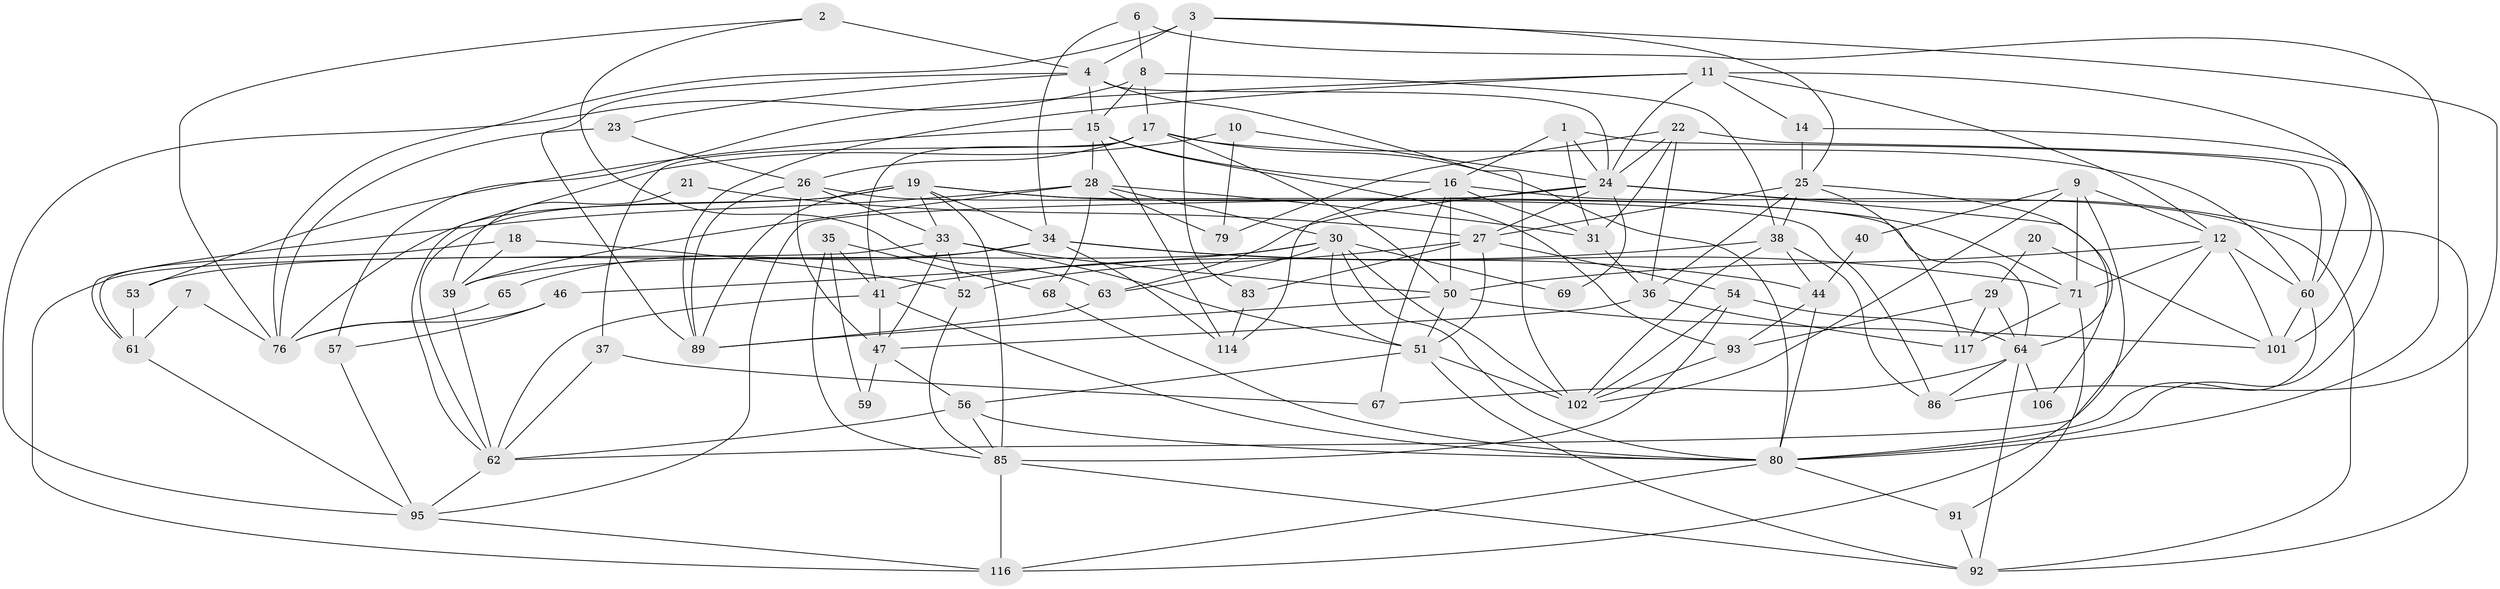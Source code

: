 // Generated by graph-tools (version 1.1) at 2025/52/02/27/25 19:52:07]
// undirected, 76 vertices, 190 edges
graph export_dot {
graph [start="1"]
  node [color=gray90,style=filled];
  1;
  2;
  3 [super="+43"];
  4 [super="+5"];
  6 [super="+13"];
  7;
  8 [super="+32"];
  9 [super="+70"];
  10;
  11 [super="+99"];
  12 [super="+45"];
  14;
  15 [super="+81"];
  16 [super="+110"];
  17 [super="+42"];
  18;
  19 [super="+77"];
  20;
  21;
  22;
  23;
  24 [super="+49"];
  25 [super="+107"];
  26 [super="+109"];
  27 [super="+48"];
  28 [super="+73"];
  29 [super="+74"];
  30 [super="+87"];
  31;
  33 [super="+98"];
  34 [super="+90"];
  35;
  36 [super="+105"];
  37;
  38 [super="+66"];
  39 [super="+82"];
  40;
  41 [super="+118"];
  44 [super="+78"];
  46;
  47 [super="+88"];
  50 [super="+58"];
  51 [super="+55"];
  52 [super="+75"];
  53;
  54;
  56 [super="+94"];
  57;
  59;
  60 [super="+72"];
  61;
  62 [super="+113"];
  63;
  64 [super="+84"];
  65;
  67;
  68 [super="+100"];
  69;
  71;
  76 [super="+108"];
  79;
  80 [super="+111"];
  83;
  85 [super="+104"];
  86;
  89 [super="+97"];
  91;
  92 [super="+112"];
  93 [super="+96"];
  95;
  101 [super="+115"];
  102 [super="+103"];
  106;
  114;
  116;
  117;
  1 -- 31;
  1 -- 16;
  1 -- 24;
  1 -- 60;
  2 -- 4 [weight=2];
  2 -- 63;
  2 -- 76;
  3 -- 4;
  3 -- 83 [weight=2];
  3 -- 86;
  3 -- 76;
  3 -- 25;
  4 -- 102 [weight=2];
  4 -- 24;
  4 -- 23;
  4 -- 15;
  4 -- 89;
  6 -- 8;
  6 -- 80;
  6 -- 34;
  7 -- 61;
  7 -- 76;
  8 -- 95;
  8 -- 17;
  8 -- 38;
  8 -- 15;
  9 -- 116;
  9 -- 40;
  9 -- 12;
  9 -- 71;
  9 -- 102;
  10 -- 24;
  10 -- 79;
  10 -- 62;
  11 -- 101;
  11 -- 14;
  11 -- 57;
  11 -- 24;
  11 -- 12;
  11 -- 89;
  12 -- 50;
  12 -- 71;
  12 -- 62;
  12 -- 60;
  12 -- 101;
  14 -- 25;
  14 -- 80;
  15 -- 114;
  15 -- 53;
  15 -- 28;
  15 -- 16;
  15 -- 93;
  16 -- 31;
  16 -- 114;
  16 -- 67;
  16 -- 92;
  16 -- 50;
  17 -- 26;
  17 -- 60;
  17 -- 80;
  17 -- 37;
  17 -- 41;
  17 -- 50;
  18 -- 61;
  18 -- 52;
  18 -- 39;
  19 -- 33;
  19 -- 71;
  19 -- 64;
  19 -- 34;
  19 -- 76;
  19 -- 62;
  19 -- 85;
  19 -- 89;
  20 -- 101;
  20 -- 29;
  21 -- 39;
  21 -- 27;
  22 -- 31;
  22 -- 79;
  22 -- 24;
  22 -- 60;
  22 -- 36;
  23 -- 26;
  23 -- 76;
  24 -- 27;
  24 -- 63;
  24 -- 92;
  24 -- 95;
  24 -- 69;
  24 -- 106;
  25 -- 38;
  25 -- 36;
  25 -- 117;
  25 -- 64;
  25 -- 27;
  26 -- 47;
  26 -- 86;
  26 -- 89;
  26 -- 33;
  27 -- 54;
  27 -- 51;
  27 -- 83;
  27 -- 52;
  28 -- 30;
  28 -- 31;
  28 -- 68;
  28 -- 39;
  28 -- 61;
  28 -- 79;
  29 -- 64;
  29 -- 93;
  29 -- 117;
  30 -- 63;
  30 -- 39;
  30 -- 46;
  30 -- 102;
  30 -- 80;
  30 -- 69;
  30 -- 51;
  31 -- 36;
  33 -- 51;
  33 -- 116;
  33 -- 47 [weight=2];
  33 -- 50;
  33 -- 52;
  34 -- 71;
  34 -- 65;
  34 -- 114;
  34 -- 53;
  34 -- 44;
  35 -- 85;
  35 -- 41;
  35 -- 59;
  35 -- 68;
  36 -- 47;
  36 -- 117;
  37 -- 67;
  37 -- 62;
  38 -- 86;
  38 -- 41;
  38 -- 102;
  38 -- 44;
  39 -- 62;
  40 -- 44;
  41 -- 80;
  41 -- 62;
  41 -- 47;
  44 -- 80;
  44 -- 93;
  46 -- 57;
  46 -- 76;
  47 -- 59;
  47 -- 56;
  50 -- 101;
  50 -- 51;
  50 -- 89;
  51 -- 56;
  51 -- 92;
  51 -- 102;
  52 -- 85;
  53 -- 61;
  54 -- 102;
  54 -- 64;
  54 -- 85;
  56 -- 80;
  56 -- 85;
  56 -- 62;
  57 -- 95;
  60 -- 80;
  60 -- 101;
  61 -- 95;
  62 -- 95;
  63 -- 89;
  64 -- 86;
  64 -- 106;
  64 -- 67;
  64 -- 92;
  65 -- 76;
  68 -- 80;
  71 -- 117;
  71 -- 91;
  80 -- 91;
  80 -- 116;
  83 -- 114;
  85 -- 116;
  85 -- 92;
  91 -- 92;
  93 -- 102;
  95 -- 116;
}

